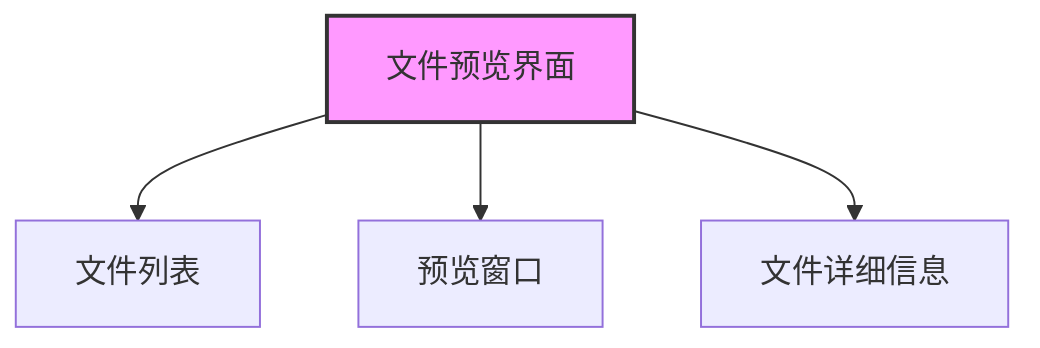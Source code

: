 flowchart TD
    FP_UI[文件预览界面]
    FP_UI --> FP_List[文件列表]
    FP_UI --> FP_Preview[预览窗口]
    FP_UI --> FP_Info[文件详细信息]
    style FP_UI fill:#f9f,stroke:#333,stroke-width:2px
